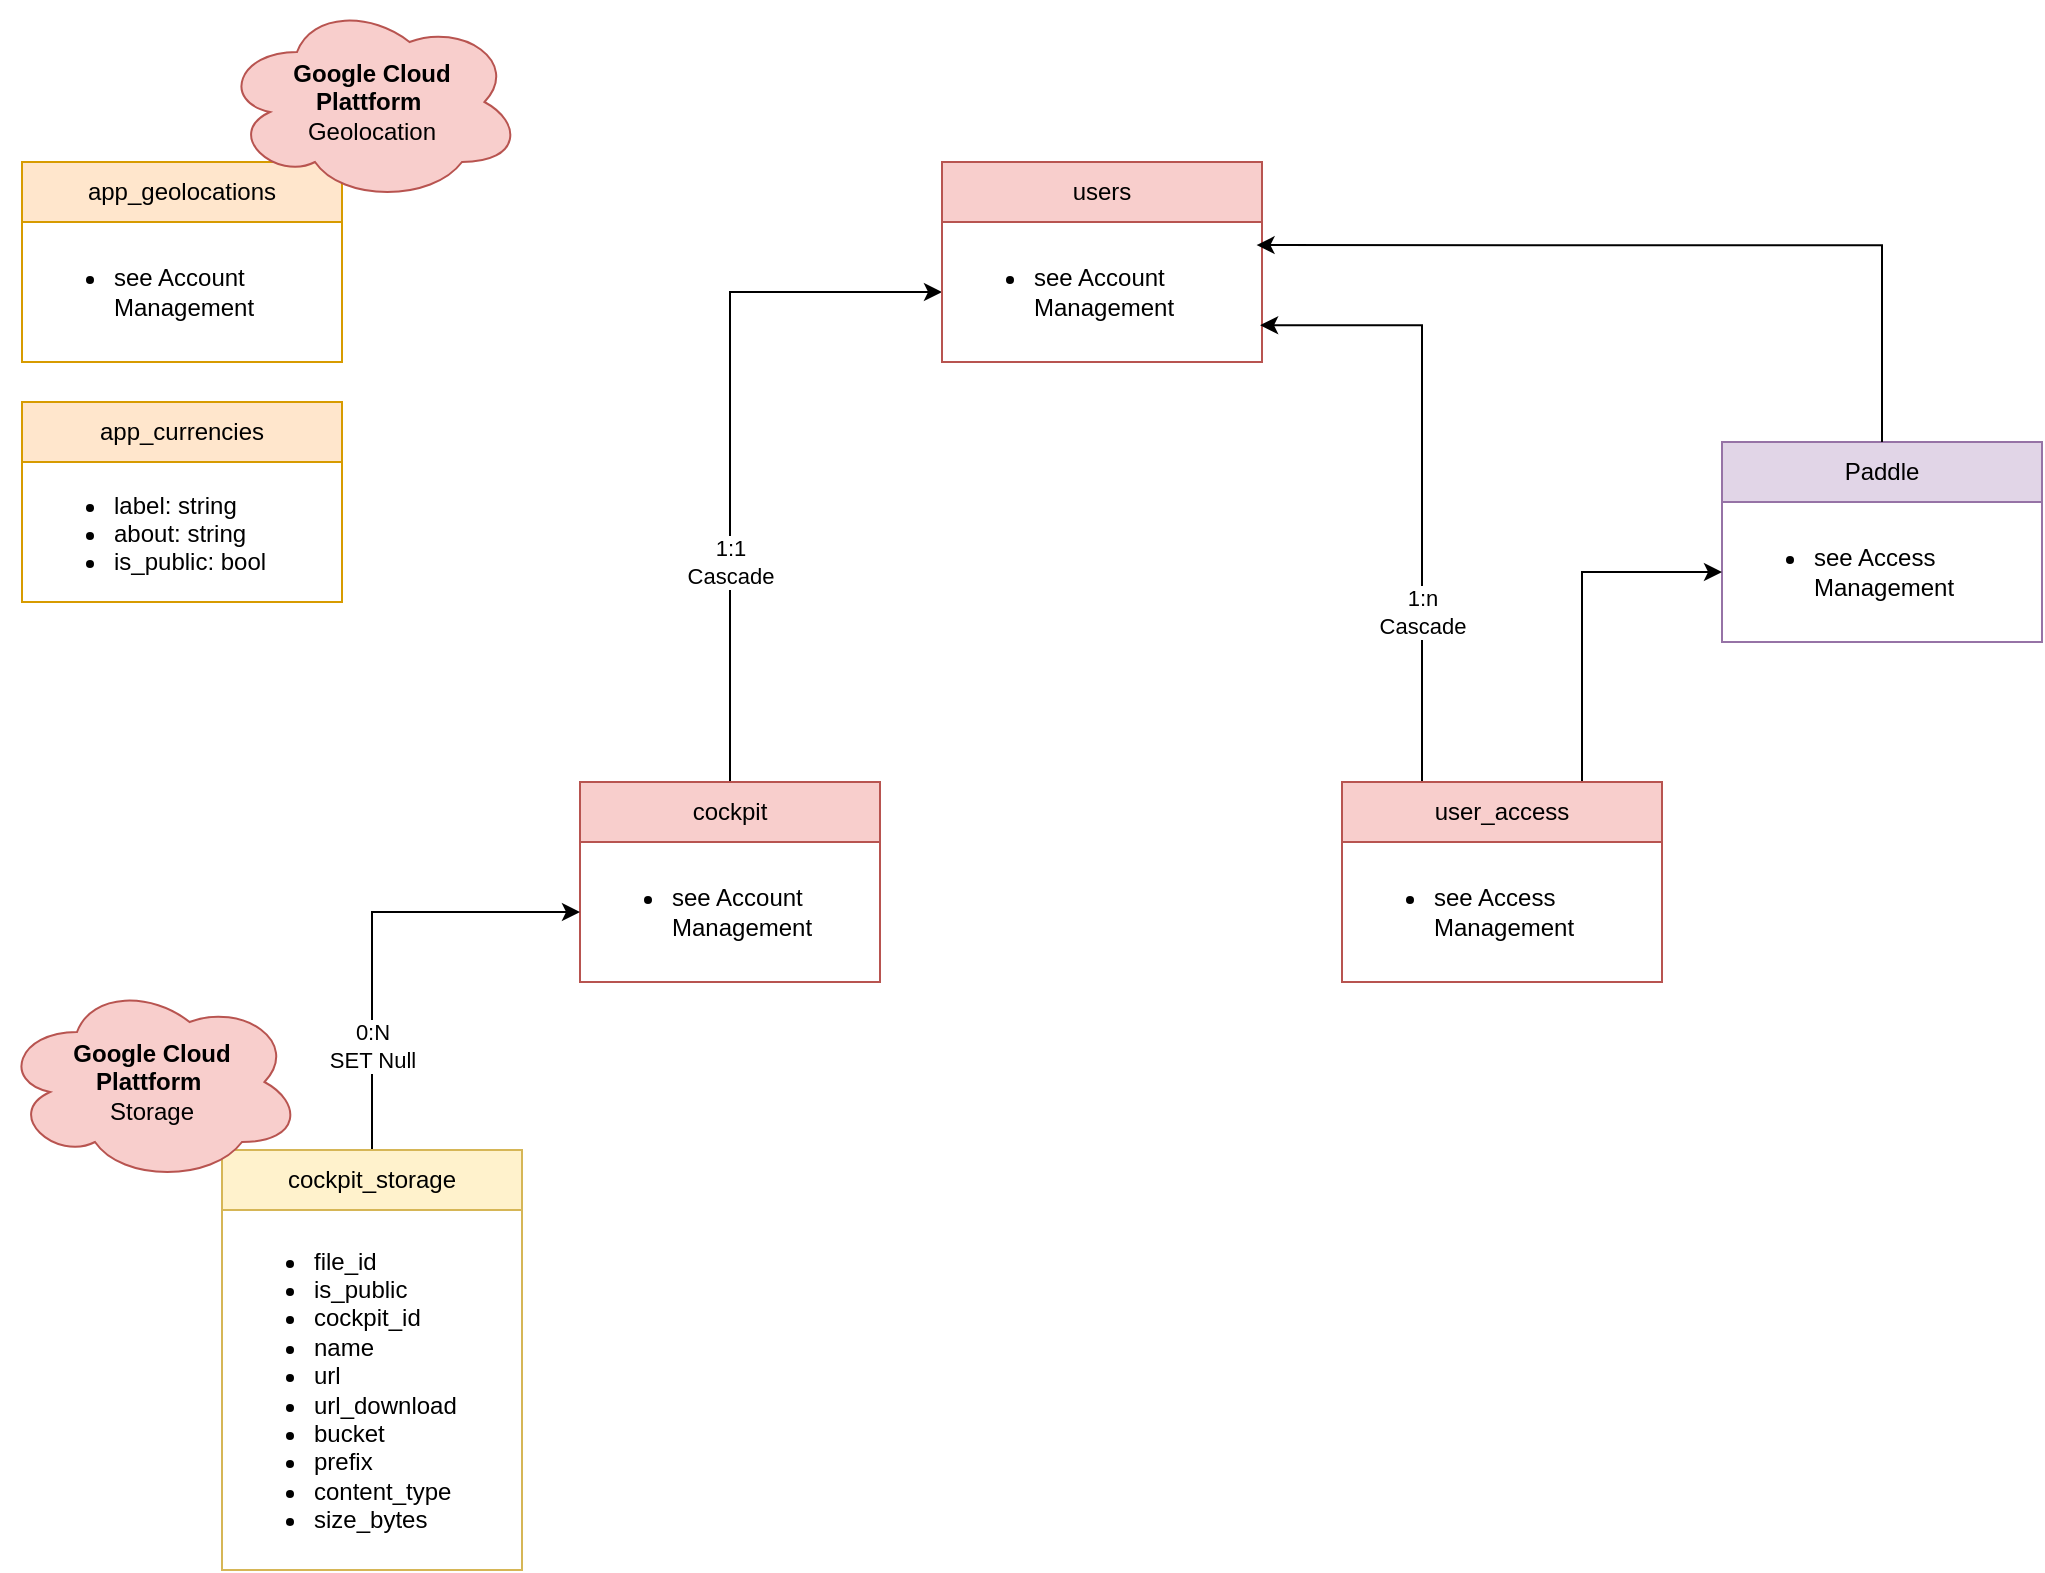 <mxfile version="26.0.16">
  <diagram id="Bav2oq8mXFuTR9LEcAUd" name="DB MVP">
    <mxGraphModel dx="794" dy="-658" grid="1" gridSize="10" guides="1" tooltips="1" connect="1" arrows="1" fold="1" page="1" pageScale="1" pageWidth="827" pageHeight="1169" math="0" shadow="0">
      <root>
        <mxCell id="0" />
        <mxCell id="1" parent="0" />
        <mxCell id="OrbkwxAyHKT7Yj7L6FX9-1" style="edgeStyle=orthogonalEdgeStyle;rounded=0;orthogonalLoop=1;jettySize=auto;html=1;entryX=0;entryY=0.5;entryDx=0;entryDy=0;" parent="1" source="GXHZE364bGcx22GC8qP_-1" target="sU1fbE2utv6_2j83VaA3-85" edge="1">
          <mxGeometry relative="1" as="geometry" />
        </mxCell>
        <mxCell id="OrbkwxAyHKT7Yj7L6FX9-2" value="1:1&lt;div&gt;Cascade&lt;/div&gt;" style="edgeLabel;html=1;align=center;verticalAlign=middle;resizable=0;points=[];" parent="OrbkwxAyHKT7Yj7L6FX9-1" vertex="1" connectable="0">
          <mxGeometry x="-0.339" y="3" relative="1" as="geometry">
            <mxPoint x="3" y="6" as="offset" />
          </mxGeometry>
        </mxCell>
        <mxCell id="GXHZE364bGcx22GC8qP_-1" value="cockpit" style="swimlane;fontStyle=0;childLayout=stackLayout;horizontal=1;startSize=30;horizontalStack=0;resizeParent=1;resizeParentMax=0;resizeLast=0;collapsible=1;marginBottom=0;whiteSpace=wrap;html=1;fillColor=#f8cecc;strokeColor=#b85450;" parent="1" vertex="1">
          <mxGeometry x="339" y="1570" width="150" height="100" as="geometry" />
        </mxCell>
        <mxCell id="GXHZE364bGcx22GC8qP_-2" value="&lt;ul&gt;&lt;li style=&quot;border-color: var(--border-color);&quot;&gt;see Account Management&lt;/li&gt;&lt;/ul&gt;" style="text;strokeColor=none;fillColor=none;align=left;verticalAlign=middle;spacingLeft=4;spacingRight=4;overflow=hidden;points=[[0,0.5],[1,0.5]];portConstraint=eastwest;rotatable=0;whiteSpace=wrap;html=1;" parent="GXHZE364bGcx22GC8qP_-1" vertex="1">
          <mxGeometry y="30" width="150" height="70" as="geometry" />
        </mxCell>
        <mxCell id="GXHZE364bGcx22GC8qP_-23" value="app_geolocations" style="swimlane;fontStyle=0;childLayout=stackLayout;horizontal=1;startSize=30;horizontalStack=0;resizeParent=1;resizeParentMax=0;resizeLast=0;collapsible=1;marginBottom=0;whiteSpace=wrap;html=1;fillColor=#ffe6cc;strokeColor=#d79b00;" parent="1" vertex="1">
          <mxGeometry x="60" y="1260" width="160" height="100" as="geometry" />
        </mxCell>
        <mxCell id="GXHZE364bGcx22GC8qP_-24" value="&lt;ul&gt;&lt;li style=&quot;border-color: var(--border-color);&quot;&gt;see Account Management&lt;/li&gt;&lt;/ul&gt;" style="text;strokeColor=none;fillColor=none;align=left;verticalAlign=middle;spacingLeft=4;spacingRight=4;overflow=hidden;points=[[0,0.5],[1,0.5]];portConstraint=eastwest;rotatable=0;whiteSpace=wrap;html=1;" parent="GXHZE364bGcx22GC8qP_-23" vertex="1">
          <mxGeometry y="30" width="160" height="70" as="geometry" />
        </mxCell>
        <mxCell id="sU1fbE2utv6_2j83VaA3-84" value="users" style="swimlane;fontStyle=0;childLayout=stackLayout;horizontal=1;startSize=30;horizontalStack=0;resizeParent=1;resizeParentMax=0;resizeLast=0;collapsible=1;marginBottom=0;whiteSpace=wrap;html=1;fillColor=#f8cecc;strokeColor=#b85450;" parent="1" vertex="1">
          <mxGeometry x="520" y="1260" width="160" height="100" as="geometry" />
        </mxCell>
        <mxCell id="sU1fbE2utv6_2j83VaA3-85" value="&lt;ul&gt;&lt;li style=&quot;border-color: var(--border-color);&quot;&gt;see Account Management&lt;/li&gt;&lt;/ul&gt;" style="text;strokeColor=none;fillColor=none;align=left;verticalAlign=middle;spacingLeft=4;spacingRight=4;overflow=hidden;points=[[0,0.5],[1,0.5]];portConstraint=eastwest;rotatable=0;whiteSpace=wrap;html=1;" parent="sU1fbE2utv6_2j83VaA3-84" vertex="1">
          <mxGeometry y="30" width="160" height="70" as="geometry" />
        </mxCell>
        <mxCell id="ekuY1TFXFQMXRaZoPnra-5" style="edgeStyle=orthogonalEdgeStyle;rounded=0;orthogonalLoop=1;jettySize=auto;html=1;entryX=0;entryY=0.5;entryDx=0;entryDy=0;" parent="1" source="ekuY1TFXFQMXRaZoPnra-1" target="GXHZE364bGcx22GC8qP_-2" edge="1">
          <mxGeometry relative="1" as="geometry" />
        </mxCell>
        <mxCell id="ekuY1TFXFQMXRaZoPnra-6" value="0:N&lt;div&gt;SET Null&lt;/div&gt;" style="edgeLabel;html=1;align=center;verticalAlign=middle;resizable=0;points=[];" parent="ekuY1TFXFQMXRaZoPnra-5" vertex="1" connectable="0">
          <mxGeometry x="-0.535" relative="1" as="geometry">
            <mxPoint as="offset" />
          </mxGeometry>
        </mxCell>
        <mxCell id="ekuY1TFXFQMXRaZoPnra-1" value="cockpit_storage" style="swimlane;fontStyle=0;childLayout=stackLayout;horizontal=1;startSize=30;horizontalStack=0;resizeParent=1;resizeParentMax=0;resizeLast=0;collapsible=1;marginBottom=0;whiteSpace=wrap;html=1;fillColor=#fff2cc;strokeColor=#d6b656;" parent="1" vertex="1">
          <mxGeometry x="160" y="1754" width="150" height="210" as="geometry" />
        </mxCell>
        <mxCell id="ekuY1TFXFQMXRaZoPnra-2" value="&lt;ul&gt;&lt;li style=&quot;border-color: var(--border-color);&quot;&gt;file_id&lt;/li&gt;&lt;li style=&quot;border-color: var(--border-color);&quot;&gt;is_public&lt;/li&gt;&lt;li style=&quot;border-color: var(--border-color);&quot;&gt;cockpit_id&lt;/li&gt;&lt;li style=&quot;border-color: var(--border-color);&quot;&gt;name&lt;/li&gt;&lt;li style=&quot;border-color: var(--border-color);&quot;&gt;url&lt;/li&gt;&lt;li style=&quot;border-color: var(--border-color);&quot;&gt;url_download&lt;/li&gt;&lt;li style=&quot;border-color: var(--border-color);&quot;&gt;bucket&lt;/li&gt;&lt;li style=&quot;border-color: var(--border-color);&quot;&gt;prefix&lt;/li&gt;&lt;li style=&quot;border-color: var(--border-color);&quot;&gt;content_type&lt;/li&gt;&lt;li style=&quot;border-color: var(--border-color);&quot;&gt;size_bytes&lt;/li&gt;&lt;/ul&gt;" style="text;strokeColor=none;fillColor=none;align=left;verticalAlign=middle;spacingLeft=4;spacingRight=4;overflow=hidden;points=[[0,0.5],[1,0.5]];portConstraint=eastwest;rotatable=0;whiteSpace=wrap;html=1;" parent="ekuY1TFXFQMXRaZoPnra-1" vertex="1">
          <mxGeometry y="30" width="150" height="180" as="geometry" />
        </mxCell>
        <mxCell id="7kD84T0z-LVHKe17j11L-7" value="app_currencies" style="swimlane;fontStyle=0;childLayout=stackLayout;horizontal=1;startSize=30;horizontalStack=0;resizeParent=1;resizeParentMax=0;resizeLast=0;collapsible=1;marginBottom=0;whiteSpace=wrap;html=1;fillColor=#ffe6cc;strokeColor=#d79b00;" parent="1" vertex="1">
          <mxGeometry x="60" y="1380" width="160" height="100" as="geometry" />
        </mxCell>
        <mxCell id="7kD84T0z-LVHKe17j11L-8" value="&lt;ul&gt;&lt;li style=&quot;border-color: var(--border-color);&quot;&gt;label: string&lt;/li&gt;&lt;li style=&quot;border-color: var(--border-color);&quot;&gt;about: string&lt;/li&gt;&lt;li style=&quot;border-color: var(--border-color);&quot;&gt;is_public: bool&lt;/li&gt;&lt;/ul&gt;" style="text;strokeColor=none;fillColor=none;align=left;verticalAlign=middle;spacingLeft=4;spacingRight=4;overflow=hidden;points=[[0,0.5],[1,0.5]];portConstraint=eastwest;rotatable=0;whiteSpace=wrap;html=1;" parent="7kD84T0z-LVHKe17j11L-7" vertex="1">
          <mxGeometry y="30" width="160" height="70" as="geometry" />
        </mxCell>
        <mxCell id="7kD84T0z-LVHKe17j11L-11" value="&lt;b&gt;Google Cloud&lt;/b&gt;&lt;div&gt;&lt;b&gt;Plattform&amp;nbsp;&lt;/b&gt;&lt;/div&gt;&lt;div&gt;Storage&lt;/div&gt;" style="ellipse;shape=cloud;whiteSpace=wrap;html=1;fillColor=#f8cecc;strokeColor=#b85450;" parent="1" vertex="1">
          <mxGeometry x="50" y="1670" width="150" height="100" as="geometry" />
        </mxCell>
        <mxCell id="7kD84T0z-LVHKe17j11L-12" value="&lt;b&gt;Google Cloud&lt;/b&gt;&lt;div&gt;&lt;b&gt;Plattform&amp;nbsp;&lt;/b&gt;&lt;/div&gt;&lt;div&gt;Geolocation&lt;/div&gt;" style="ellipse;shape=cloud;whiteSpace=wrap;html=1;fillColor=#f8cecc;strokeColor=#b85450;" parent="1" vertex="1">
          <mxGeometry x="160" y="1180" width="150" height="100" as="geometry" />
        </mxCell>
        <mxCell id="OrbkwxAyHKT7Yj7L6FX9-3" value="Paddle" style="swimlane;fontStyle=0;childLayout=stackLayout;horizontal=1;startSize=30;horizontalStack=0;resizeParent=1;resizeParentMax=0;resizeLast=0;collapsible=1;marginBottom=0;whiteSpace=wrap;html=1;fillColor=#e1d5e7;strokeColor=#9673a6;" parent="1" vertex="1">
          <mxGeometry x="910" y="1400" width="160" height="100" as="geometry" />
        </mxCell>
        <mxCell id="OrbkwxAyHKT7Yj7L6FX9-4" value="&lt;ul&gt;&lt;li style=&quot;border-color: var(--border-color);&quot;&gt;see Access Management&lt;/li&gt;&lt;/ul&gt;" style="text;strokeColor=none;fillColor=none;align=left;verticalAlign=middle;spacingLeft=4;spacingRight=4;overflow=hidden;points=[[0,0.5],[1,0.5]];portConstraint=eastwest;rotatable=0;whiteSpace=wrap;html=1;" parent="OrbkwxAyHKT7Yj7L6FX9-3" vertex="1">
          <mxGeometry y="30" width="160" height="70" as="geometry" />
        </mxCell>
        <mxCell id="OrbkwxAyHKT7Yj7L6FX9-7" style="edgeStyle=orthogonalEdgeStyle;rounded=0;orthogonalLoop=1;jettySize=auto;html=1;entryX=0.994;entryY=0.737;entryDx=0;entryDy=0;exitX=0.25;exitY=0;exitDx=0;exitDy=0;entryPerimeter=0;" parent="1" source="OrbkwxAyHKT7Yj7L6FX9-5" target="sU1fbE2utv6_2j83VaA3-85" edge="1">
          <mxGeometry relative="1" as="geometry" />
        </mxCell>
        <mxCell id="OrbkwxAyHKT7Yj7L6FX9-10" value="1:n&lt;div&gt;Cascade&lt;/div&gt;" style="edgeLabel;html=1;align=center;verticalAlign=middle;resizable=0;points=[];" parent="OrbkwxAyHKT7Yj7L6FX9-7" vertex="1" connectable="0">
          <mxGeometry x="-0.451" relative="1" as="geometry">
            <mxPoint as="offset" />
          </mxGeometry>
        </mxCell>
        <mxCell id="OrbkwxAyHKT7Yj7L6FX9-8" style="edgeStyle=orthogonalEdgeStyle;rounded=0;orthogonalLoop=1;jettySize=auto;html=1;exitX=0.75;exitY=0;exitDx=0;exitDy=0;entryX=0;entryY=0.5;entryDx=0;entryDy=0;" parent="1" source="OrbkwxAyHKT7Yj7L6FX9-5" target="OrbkwxAyHKT7Yj7L6FX9-4" edge="1">
          <mxGeometry relative="1" as="geometry" />
        </mxCell>
        <mxCell id="OrbkwxAyHKT7Yj7L6FX9-5" value="user_access" style="swimlane;fontStyle=0;childLayout=stackLayout;horizontal=1;startSize=30;horizontalStack=0;resizeParent=1;resizeParentMax=0;resizeLast=0;collapsible=1;marginBottom=0;whiteSpace=wrap;html=1;fillColor=#f8cecc;strokeColor=#b85450;" parent="1" vertex="1">
          <mxGeometry x="720" y="1570" width="160" height="100" as="geometry" />
        </mxCell>
        <mxCell id="OrbkwxAyHKT7Yj7L6FX9-6" value="&lt;ul&gt;&lt;li style=&quot;border-color: var(--border-color);&quot;&gt;see Access Management&lt;/li&gt;&lt;/ul&gt;" style="text;strokeColor=none;fillColor=none;align=left;verticalAlign=middle;spacingLeft=4;spacingRight=4;overflow=hidden;points=[[0,0.5],[1,0.5]];portConstraint=eastwest;rotatable=0;whiteSpace=wrap;html=1;" parent="OrbkwxAyHKT7Yj7L6FX9-5" vertex="1">
          <mxGeometry y="30" width="160" height="70" as="geometry" />
        </mxCell>
        <mxCell id="OrbkwxAyHKT7Yj7L6FX9-9" style="edgeStyle=orthogonalEdgeStyle;rounded=0;orthogonalLoop=1;jettySize=auto;html=1;entryX=0.983;entryY=0.165;entryDx=0;entryDy=0;entryPerimeter=0;exitX=0.5;exitY=0;exitDx=0;exitDy=0;" parent="1" source="OrbkwxAyHKT7Yj7L6FX9-3" target="sU1fbE2utv6_2j83VaA3-85" edge="1">
          <mxGeometry relative="1" as="geometry" />
        </mxCell>
      </root>
    </mxGraphModel>
  </diagram>
</mxfile>
